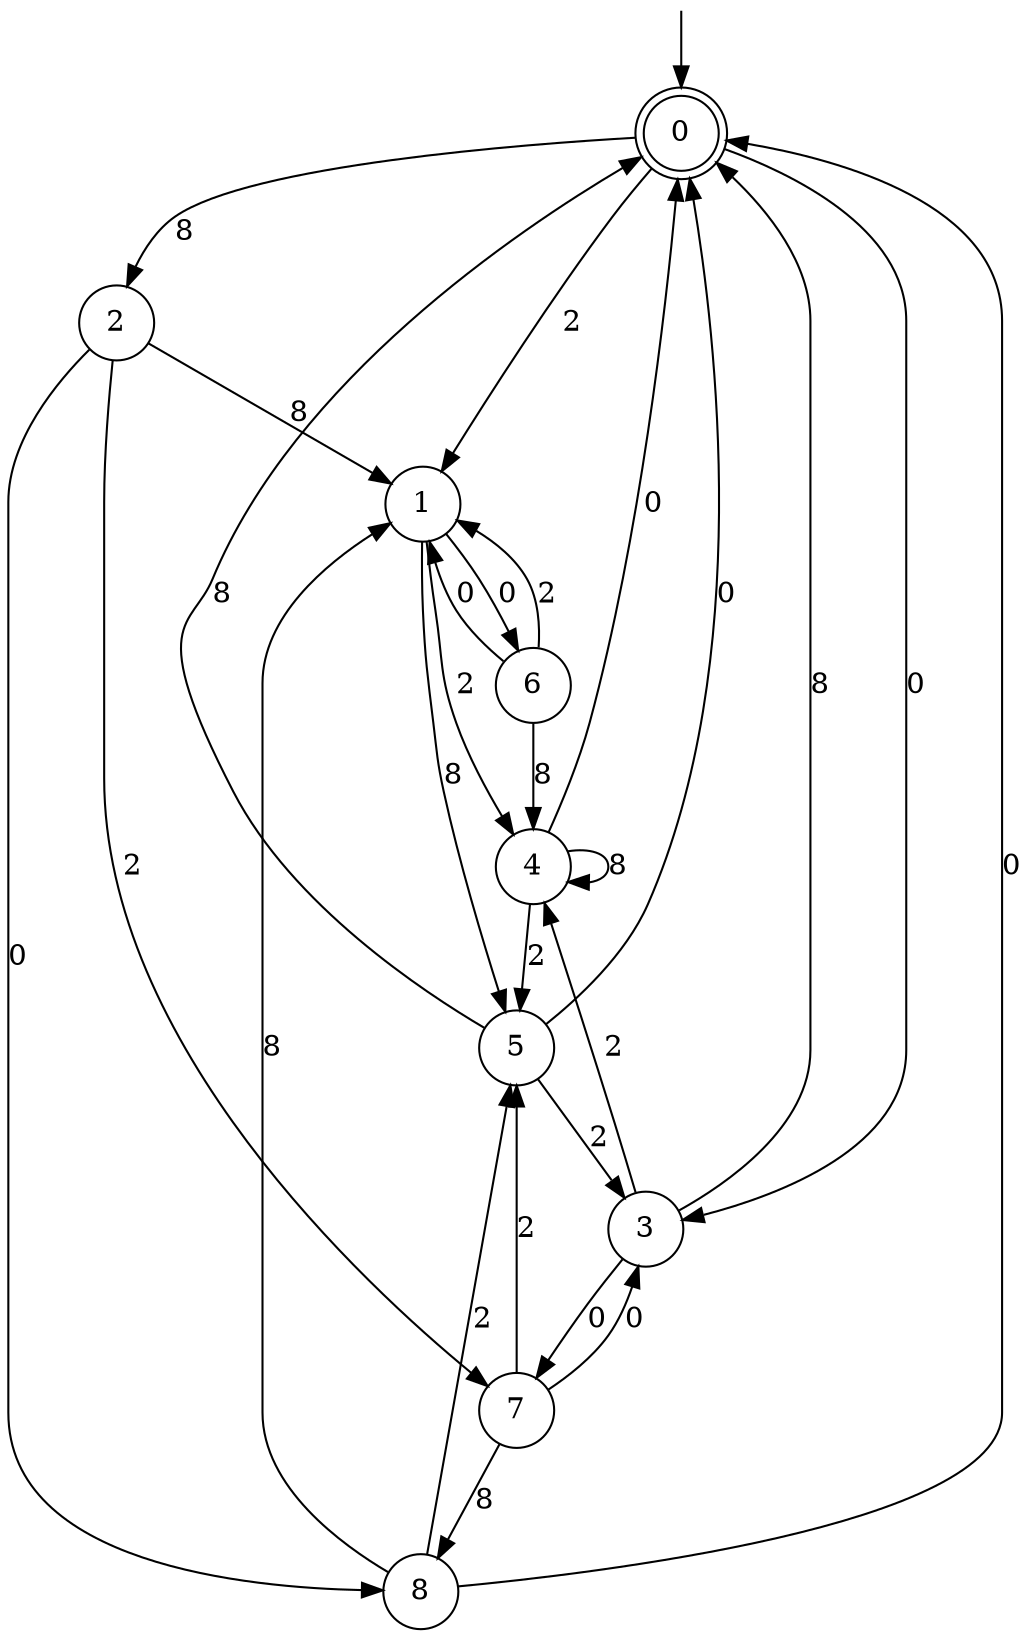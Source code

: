 digraph g {

	s0 [shape="doublecircle" label="0"];
	s1 [shape="circle" label="1"];
	s2 [shape="circle" label="2"];
	s3 [shape="circle" label="3"];
	s4 [shape="circle" label="4"];
	s5 [shape="circle" label="5"];
	s6 [shape="circle" label="6"];
	s7 [shape="circle" label="7"];
	s8 [shape="circle" label="8"];
	s0 -> s1 [label="2"];
	s0 -> s2 [label="8"];
	s0 -> s3 [label="0"];
	s1 -> s4 [label="2"];
	s1 -> s5 [label="8"];
	s1 -> s6 [label="0"];
	s2 -> s7 [label="2"];
	s2 -> s1 [label="8"];
	s2 -> s8 [label="0"];
	s3 -> s4 [label="2"];
	s3 -> s0 [label="8"];
	s3 -> s7 [label="0"];
	s4 -> s5 [label="2"];
	s4 -> s4 [label="8"];
	s4 -> s0 [label="0"];
	s5 -> s3 [label="2"];
	s5 -> s0 [label="8"];
	s5 -> s0 [label="0"];
	s6 -> s1 [label="2"];
	s6 -> s4 [label="8"];
	s6 -> s1 [label="0"];
	s7 -> s5 [label="2"];
	s7 -> s8 [label="8"];
	s7 -> s3 [label="0"];
	s8 -> s5 [label="2"];
	s8 -> s1 [label="8"];
	s8 -> s0 [label="0"];

__start0 [label="" shape="none" width="0" height="0"];
__start0 -> s0;

}
